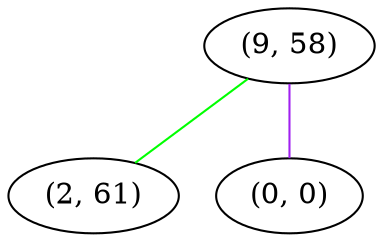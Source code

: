 graph "" {
"(9, 58)";
"(2, 61)";
"(0, 0)";
"(9, 58)" -- "(2, 61)"  [color=green, key=0, weight=2];
"(9, 58)" -- "(0, 0)"  [color=purple, key=0, weight=4];
}
